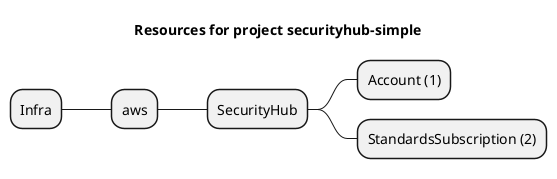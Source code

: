 @startmindmap
title Resources for project securityhub-simple
skinparam monochrome true
+ Infra
++ aws
+++ SecurityHub
++++ Account (1)
++++ StandardsSubscription (2)
@endmindmap
